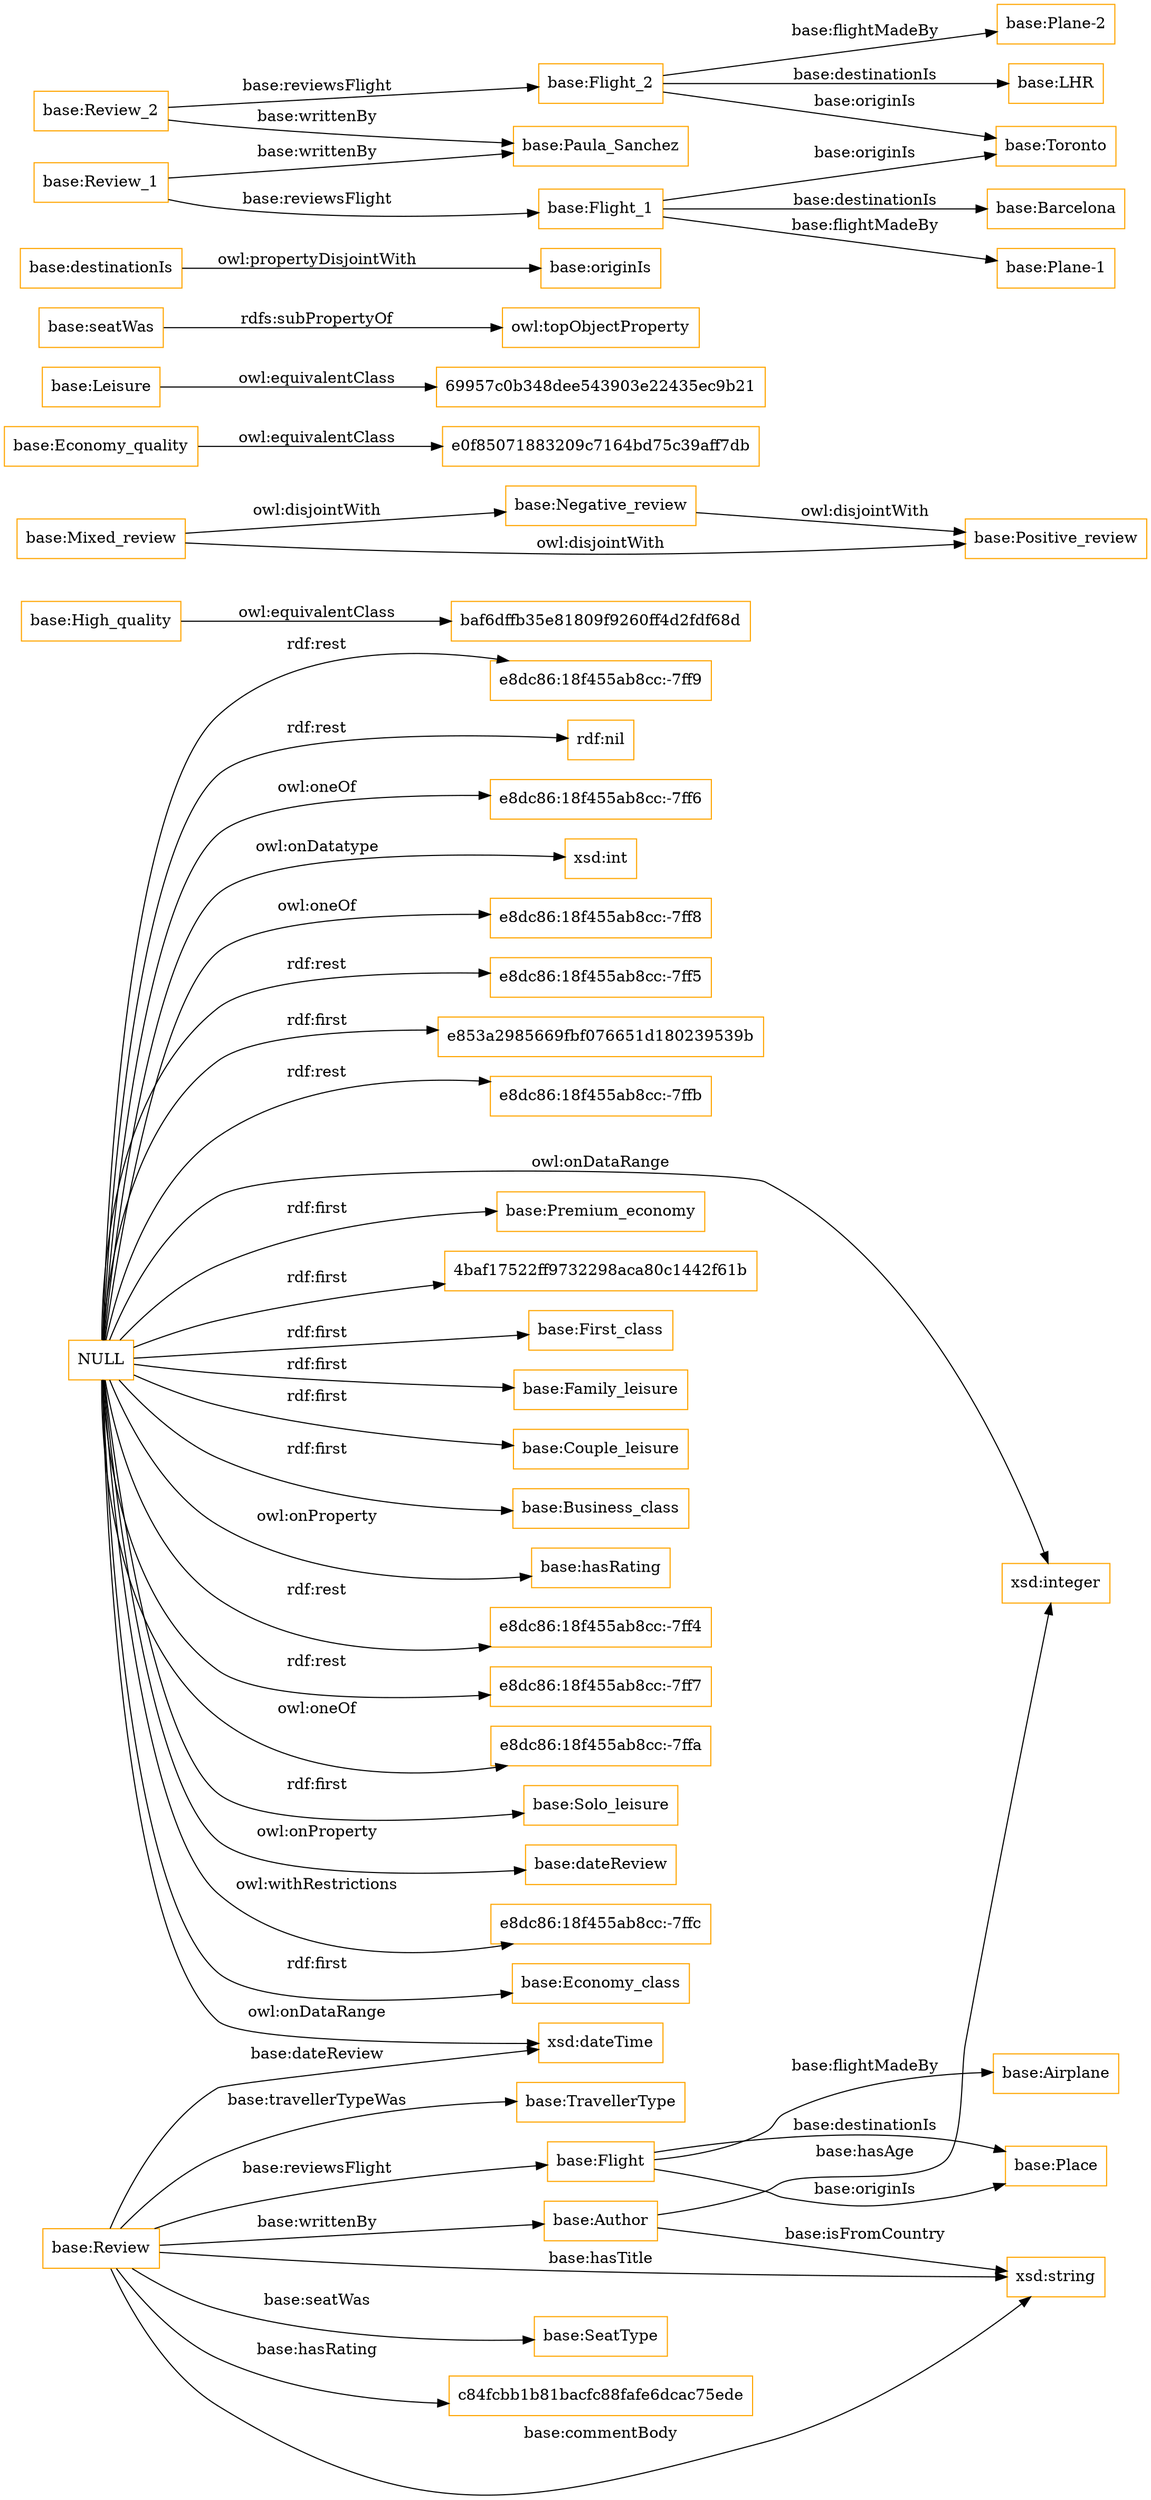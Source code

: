 digraph ar2dtool_diagram { 
rankdir=LR;
size="1501"
node [shape = rectangle, color="orange"]; "base:TravellerType" "base:Place" "base:Flight" "baf6dffb35e81809f9260ff4d2fdf68d" "base:Negative_review" "base:Author" "base:Economy_quality" "e0f85071883209c7164bd75c39aff7db" "base:SeatType" "base:Mixed_review" "base:Leisure" "base:Review" "base:High_quality" "69957c0b348dee543903e22435ec9b21" "base:Positive_review" "base:Airplane" ; /*classes style*/
	"NULL" -> "base:Premium_economy" [ label = "rdf:first" ];
	"NULL" -> "4baf17522ff9732298aca80c1442f61b" [ label = "rdf:first" ];
	"NULL" -> "base:First_class" [ label = "rdf:first" ];
	"NULL" -> "base:Family_leisure" [ label = "rdf:first" ];
	"NULL" -> "base:Couple_leisure" [ label = "rdf:first" ];
	"NULL" -> "base:Business_class" [ label = "rdf:first" ];
	"NULL" -> "base:hasRating" [ label = "owl:onProperty" ];
	"NULL" -> "xsd:dateTime" [ label = "owl:onDataRange" ];
	"NULL" -> "xsd:integer" [ label = "owl:onDataRange" ];
	"NULL" -> "e8dc86:18f455ab8cc:-7ff4" [ label = "rdf:rest" ];
	"NULL" -> "e8dc86:18f455ab8cc:-7ff7" [ label = "rdf:rest" ];
	"NULL" -> "e8dc86:18f455ab8cc:-7ffa" [ label = "owl:oneOf" ];
	"NULL" -> "base:Solo_leisure" [ label = "rdf:first" ];
	"NULL" -> "base:dateReview" [ label = "owl:onProperty" ];
	"NULL" -> "e8dc86:18f455ab8cc:-7ffc" [ label = "owl:withRestrictions" ];
	"NULL" -> "base:Economy_class" [ label = "rdf:first" ];
	"NULL" -> "e8dc86:18f455ab8cc:-7ff9" [ label = "rdf:rest" ];
	"NULL" -> "rdf:nil" [ label = "rdf:rest" ];
	"NULL" -> "e8dc86:18f455ab8cc:-7ff6" [ label = "owl:oneOf" ];
	"NULL" -> "xsd:int" [ label = "owl:onDatatype" ];
	"NULL" -> "e8dc86:18f455ab8cc:-7ff8" [ label = "owl:oneOf" ];
	"NULL" -> "e8dc86:18f455ab8cc:-7ff5" [ label = "rdf:rest" ];
	"NULL" -> "e853a2985669fbf076651d180239539b" [ label = "rdf:first" ];
	"NULL" -> "e8dc86:18f455ab8cc:-7ffb" [ label = "rdf:rest" ];
	"base:seatWas" -> "owl:topObjectProperty" [ label = "rdfs:subPropertyOf" ];
	"base:destinationIs" -> "base:originIs" [ label = "owl:propertyDisjointWith" ];
	"base:Review_2" -> "base:Paula_Sanchez" [ label = "base:writtenBy" ];
	"base:Review_2" -> "base:Flight_2" [ label = "base:reviewsFlight" ];
	"base:Flight_2" -> "base:Toronto" [ label = "base:originIs" ];
	"base:Flight_2" -> "base:Plane-2" [ label = "base:flightMadeBy" ];
	"base:Flight_2" -> "base:LHR" [ label = "base:destinationIs" ];
	"base:Economy_quality" -> "e0f85071883209c7164bd75c39aff7db" [ label = "owl:equivalentClass" ];
	"base:Review_1" -> "base:Paula_Sanchez" [ label = "base:writtenBy" ];
	"base:Review_1" -> "base:Flight_1" [ label = "base:reviewsFlight" ];
	"base:High_quality" -> "baf6dffb35e81809f9260ff4d2fdf68d" [ label = "owl:equivalentClass" ];
	"base:Flight_1" -> "base:Toronto" [ label = "base:originIs" ];
	"base:Flight_1" -> "base:Plane-1" [ label = "base:flightMadeBy" ];
	"base:Flight_1" -> "base:Barcelona" [ label = "base:destinationIs" ];
	"base:Leisure" -> "69957c0b348dee543903e22435ec9b21" [ label = "owl:equivalentClass" ];
	"base:Mixed_review" -> "base:Positive_review" [ label = "owl:disjointWith" ];
	"base:Mixed_review" -> "base:Negative_review" [ label = "owl:disjointWith" ];
	"base:Negative_review" -> "base:Positive_review" [ label = "owl:disjointWith" ];
	"base:Flight" -> "base:Airplane" [ label = "base:flightMadeBy" ];
	"base:Review" -> "base:Author" [ label = "base:writtenBy" ];
	"base:Review" -> "base:TravellerType" [ label = "base:travellerTypeWas" ];
	"base:Review" -> "base:Flight" [ label = "base:reviewsFlight" ];
	"base:Review" -> "xsd:string" [ label = "base:commentBody" ];
	"base:Review" -> "c84fcbb1b81bacfc88fafe6dcac75ede" [ label = "base:hasRating" ];
	"base:Flight" -> "base:Place" [ label = "base:originIs" ];
	"base:Review" -> "base:SeatType" [ label = "base:seatWas" ];
	"base:Flight" -> "base:Place" [ label = "base:destinationIs" ];
	"base:Review" -> "xsd:string" [ label = "base:hasTitle" ];
	"base:Review" -> "xsd:dateTime" [ label = "base:dateReview" ];
	"base:Author" -> "xsd:string" [ label = "base:isFromCountry" ];
	"base:Author" -> "xsd:integer" [ label = "base:hasAge" ];

}
